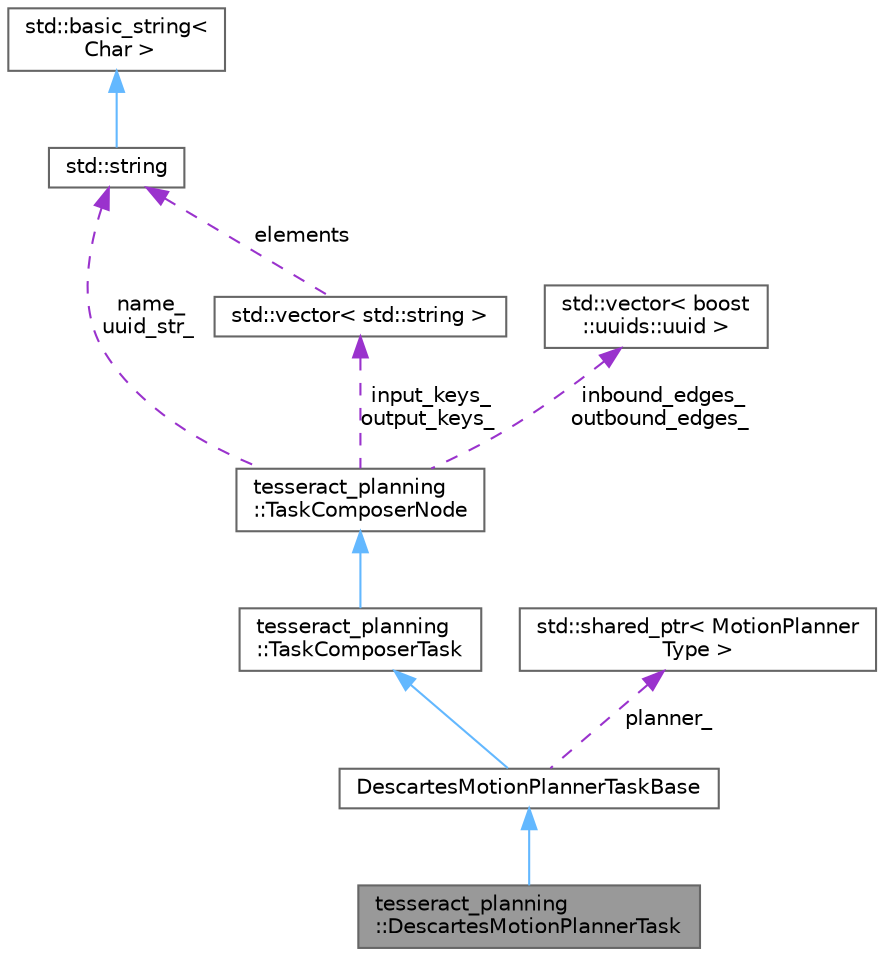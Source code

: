 digraph "tesseract_planning::DescartesMotionPlannerTask"
{
 // LATEX_PDF_SIZE
  bgcolor="transparent";
  edge [fontname=Helvetica,fontsize=10,labelfontname=Helvetica,labelfontsize=10];
  node [fontname=Helvetica,fontsize=10,shape=box,height=0.2,width=0.4];
  Node1 [label="tesseract_planning\l::DescartesMotionPlannerTask",height=0.2,width=0.4,color="gray40", fillcolor="grey60", style="filled", fontcolor="black",tooltip=" "];
  Node2 -> Node1 [dir="back",color="steelblue1",style="solid"];
  Node2 [label="DescartesMotionPlannerTaskBase",height=0.2,width=0.4,color="gray40", fillcolor="white", style="filled",URL="$d0/d05/classtesseract__planning_1_1MotionPlannerTask.html",tooltip=" "];
  Node3 -> Node2 [dir="back",color="steelblue1",style="solid"];
  Node3 [label="tesseract_planning\l::TaskComposerTask",height=0.2,width=0.4,color="gray40", fillcolor="white", style="filled",URL="$d8/def/classtesseract__planning_1_1TaskComposerTask.html",tooltip=" "];
  Node4 -> Node3 [dir="back",color="steelblue1",style="solid"];
  Node4 [label="tesseract_planning\l::TaskComposerNode",height=0.2,width=0.4,color="gray40", fillcolor="white", style="filled",URL="$de/d23/classtesseract__planning_1_1TaskComposerNode.html",tooltip="Represents a node the pipeline to be executed."];
  Node5 -> Node4 [dir="back",color="darkorchid3",style="dashed",label=" name_\nuuid_str_" ];
  Node5 [label="std::string",height=0.2,width=0.4,color="gray40", fillcolor="white", style="filled",tooltip=" "];
  Node6 -> Node5 [dir="back",color="steelblue1",style="solid"];
  Node6 [label="std::basic_string\<\l Char \>",height=0.2,width=0.4,color="gray40", fillcolor="white", style="filled",tooltip=" "];
  Node7 -> Node4 [dir="back",color="darkorchid3",style="dashed",label=" inbound_edges_\noutbound_edges_" ];
  Node7 [label="std::vector\< boost\l::uuids::uuid \>",height=0.2,width=0.4,color="gray40", fillcolor="white", style="filled",tooltip=" "];
  Node8 -> Node4 [dir="back",color="darkorchid3",style="dashed",label=" input_keys_\noutput_keys_" ];
  Node8 [label="std::vector\< std::string \>",height=0.2,width=0.4,color="gray40", fillcolor="white", style="filled",tooltip=" "];
  Node5 -> Node8 [dir="back",color="darkorchid3",style="dashed",label=" elements" ];
  Node9 -> Node2 [dir="back",color="darkorchid3",style="dashed",label=" planner_" ];
  Node9 [label="std::shared_ptr\< MotionPlanner\lType \>",height=0.2,width=0.4,color="gray40", fillcolor="white", style="filled",tooltip=" "];
}
